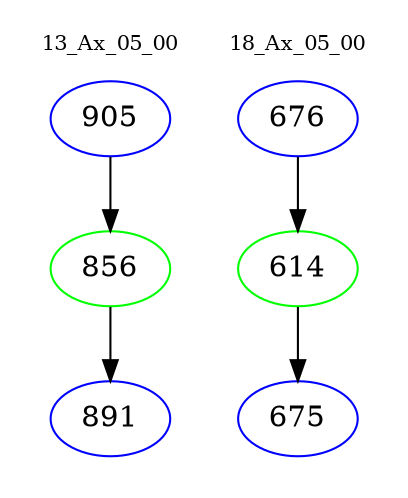 digraph{
subgraph cluster_0 {
color = white
label = "13_Ax_05_00";
fontsize=10;
T0_905 [label="905", color="blue"]
T0_905 -> T0_856 [color="black"]
T0_856 [label="856", color="green"]
T0_856 -> T0_891 [color="black"]
T0_891 [label="891", color="blue"]
}
subgraph cluster_1 {
color = white
label = "18_Ax_05_00";
fontsize=10;
T1_676 [label="676", color="blue"]
T1_676 -> T1_614 [color="black"]
T1_614 [label="614", color="green"]
T1_614 -> T1_675 [color="black"]
T1_675 [label="675", color="blue"]
}
}
